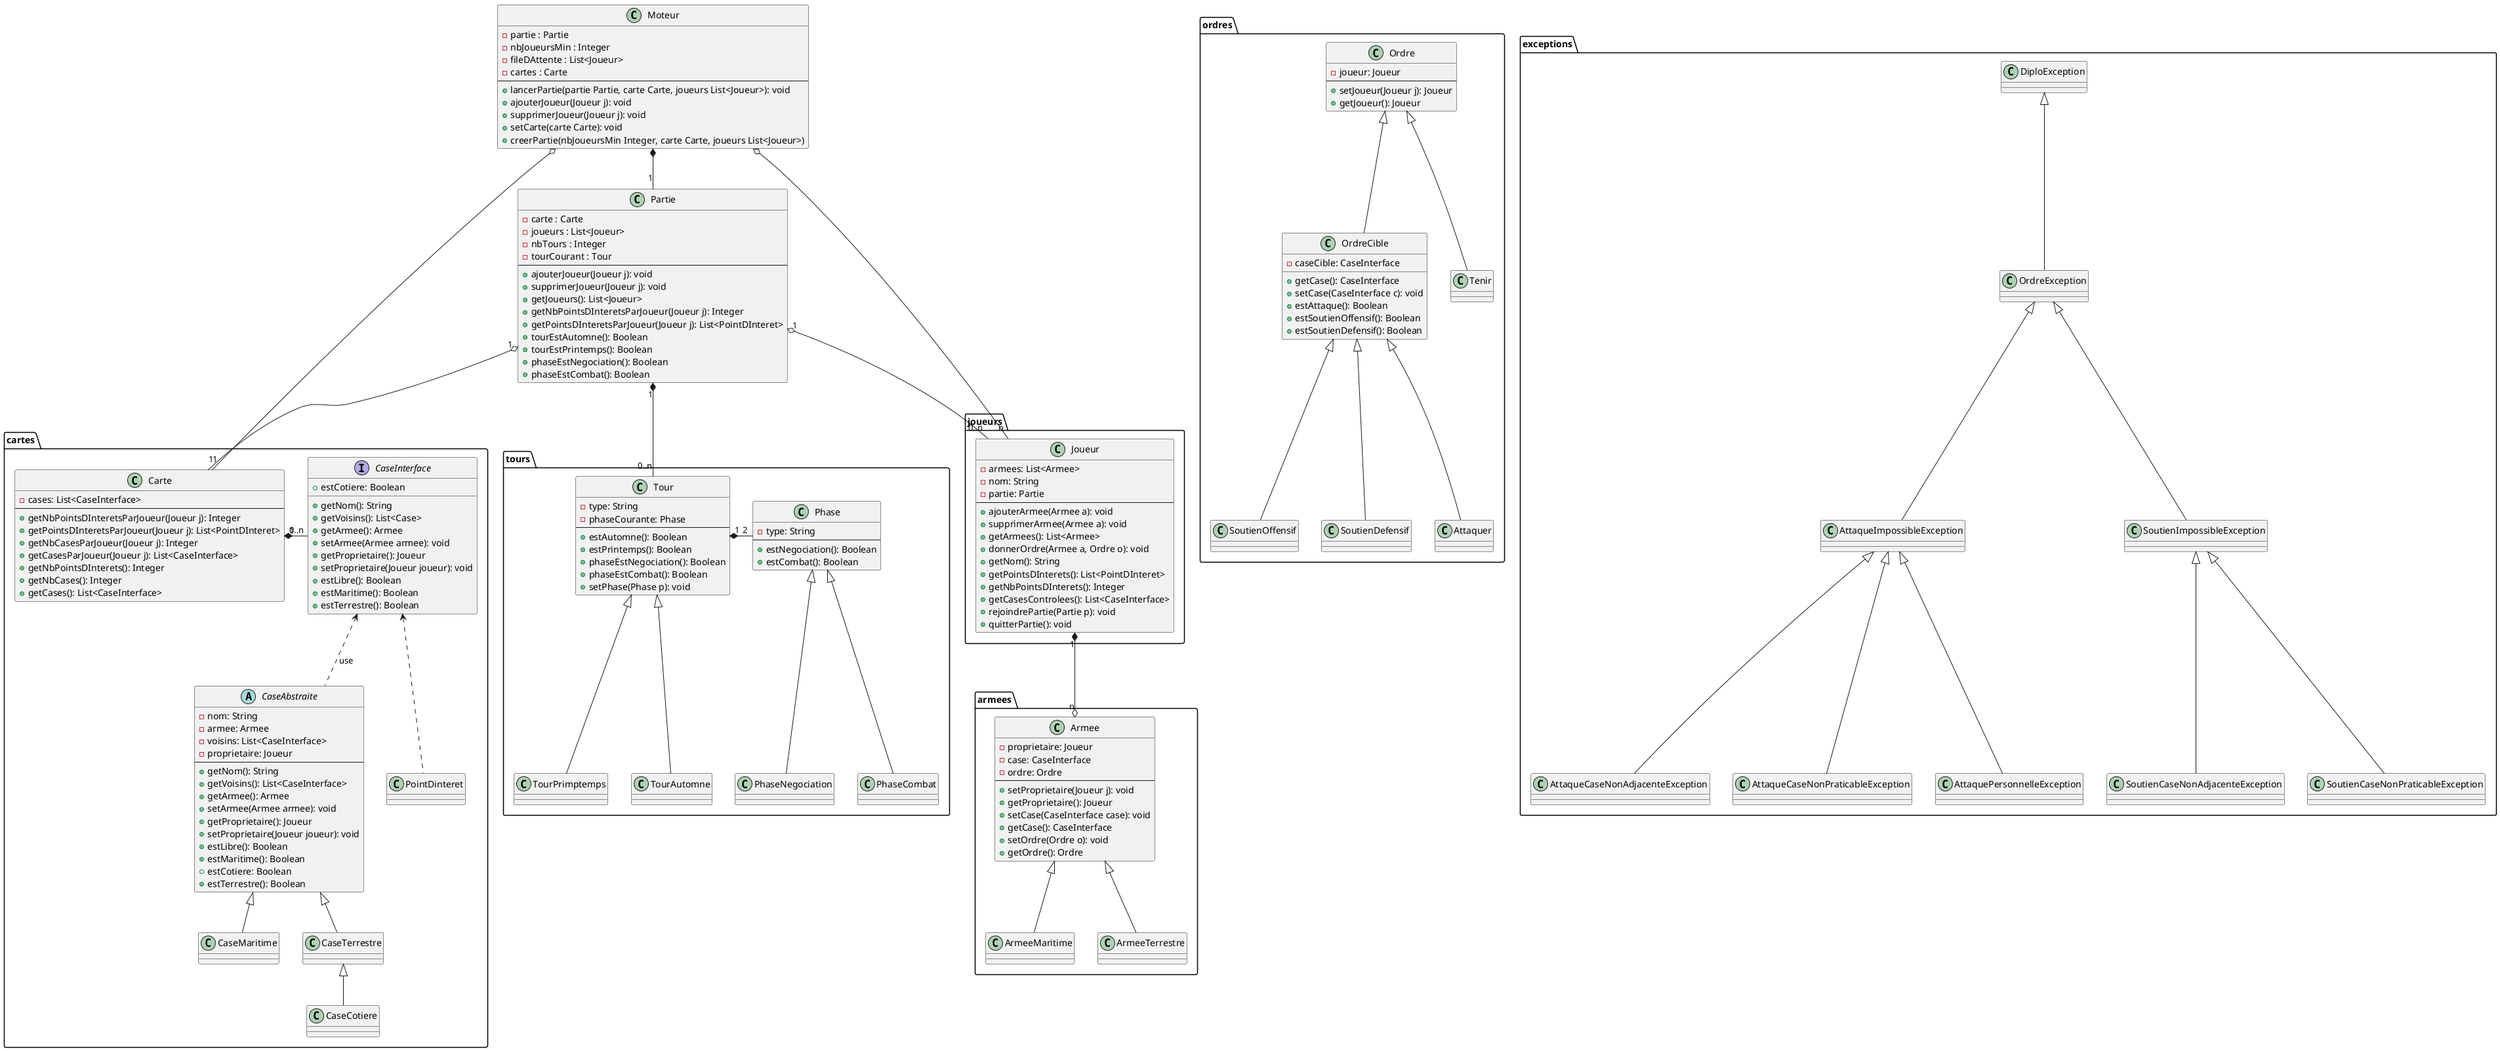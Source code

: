 @startuml

' Utilisez http://www.planttext.com/planttext pour compiler

skinparam shadowing false


class Moteur {
    - partie : Partie
    - nbJoueursMin : Integer
    - fileDAttente : List<Joueur>
    - cartes : Carte
    --
    + lancerPartie(partie Partie, carte Carte, joueurs List<Joueur>): void
    + ajouterJoueur(Joueur j): void
    + supprimerJoueur(Joueur j): void 
    + setCarte(carte Carte): void
    + creerPartie(nbJoueursMin Integer, carte Carte, joueurs List<Joueur>)
}

class Partie {
    - carte : Carte
    - joueurs : List<Joueur>
    - nbTours : Integer
    - tourCourant : Tour
    --
    + ajouterJoueur(Joueur j): void
    + supprimerJoueur(Joueur j): void
    + getJoueurs(): List<Joueur>
    + getNbPointsDInteretsParJoueur(Joueur j): Integer
    + getPointsDInteretsParJoueur(Joueur j): List<PointDInteret>
    + tourEstAutomne(): Boolean
    + tourEstPrintemps(): Boolean
    + phaseEstNegociation(): Boolean
    + phaseEstCombat(): Boolean
}

package "cartes" <<Folder>> {
  interface CaseInterface
  abstract CaseAbstraite
  Carte "1" *- "0..n" CaseInterface
  CaseInterface <.. CaseAbstraite : use
  CaseAbstraite <|-- CaseMaritime
  CaseAbstraite <|-- CaseTerrestre
  CaseTerrestre <|-- CaseCotiere
  CaseInterface <.. PointDinteret

class Carte {
    - cases: List<CaseInterface>
    --
    + getNbPointsDInteretsParJoueur(Joueur j): Integer
    + getPointsDInteretsParJoueur(Joueur j): List<PointDInteret>
    + getNbCasesParJoueur(Joueur j): Integer
    + getCasesParJoueur(Joueur j): List<CaseInterface>
    + getNbPointsDInterets(): Integer
    + getNbCases(): Integer
    + getCases(): List<CaseInterface>
}

interface CaseInterface {
    + getNom(): String
    + getVoisins(): List<Case>
    + getArmee(): Armee
    + setArmee(Armee armee): void
    + getProprietaire(): Joueur
    + setProprietaire(Joueur joueur): void
    + estLibre(): Boolean
    + estMaritime(): Boolean
    + estCotiere: Boolean
    + estTerrestre(): Boolean
}

abstract class CaseAbstraite {
    - nom: String
    - armee: Armee
    - voisins: List<CaseInterface>
    - proprietaire: Joueur
    --
    + getNom(): String
    + getVoisins(): List<CaseInterface>
    + getArmee(): Armee
    + setArmee(Armee armee): void
    + getProprietaire(): Joueur
    + setProprietaire(Joueur joueur): void
    + estLibre(): Boolean
    + estMaritime(): Boolean
    + estCotiere: Boolean
    + estTerrestre(): Boolean
}

}

package "joueurs" <<Folder>> {
    class Joueur {
        - armees: List<Armee>
        - nom: String
        - partie: Partie
        --
        + ajouterArmee(Armee a): void
        + supprimerArmee(Armee a): void
        + getArmees(): List<Armee>
        + donnerOrdre(Armee a, Ordre o): void
        + getNom(): String
        + getPointsDInterets(): List<PointDInteret>
        + getNbPointsDInterets(): Integer
        + getCasesControlees(): List<CaseInterface>
        + rejoindrePartie(Partie p): void
        + quitterPartie(): void
    }
}

package "armees" <<Folder>> {
  Armee <|-- ArmeeMaritime
  Armee <|-- ArmeeTerrestre

    class Armee {
        - proprietaire: Joueur
        - case: CaseInterface
        - ordre: Ordre
        --
        + setProprietaire(Joueur j): void
        + getProprietaire(): Joueur
        + setCase(CaseInterface case): void
        + getCase(): CaseInterface
        + setOrdre(Ordre o): void
        + getOrdre(): Ordre
    }
}

package "tours" <<Folder>> {
  abstract Tour
  abstract Phase

  Tour <|-- TourPrimptemps
  Tour <|-- TourAutomne
  Tour "1" *- "2" Phase

  Phase <|-- PhaseNegociation
  Phase <|-- PhaseCombat

    class Tour {
        - type: String
        - phaseCourante: Phase 
        --
        + estAutomne(): Boolean
        + estPrintemps(): Boolean
        + phaseEstNegociation(): Boolean
        + phaseEstCombat(): Boolean
        + setPhase(Phase p): void
    }

    class Phase {
        - type: String
        --
        + estNegociation(): Boolean
        + estCombat(): Boolean
    }
}

package "ordres" <<Folder>> {
  abstract OrdreCible
  abstract Ordre

  Ordre <|-- OrdreCible
  Ordre <|-- Tenir

  OrdreCible <|-- SoutienOffensif
  OrdreCible <|-- SoutienDefensif
  OrdreCible <|-- Attaquer

    class Ordre {
        - joueur: Joueur
        --
        + setJoueur(Joueur j): Joueur
        + getJoueur(): Joueur
    }

    class OrdreCible {
        - caseCible: CaseInterface
        + getCase(): CaseInterface
        + setCase(CaseInterface c): void
        + estAttaque(): Boolean
        + estSoutienOffensif(): Boolean
        + estSoutienDefensif(): Boolean
    }
}

package "exceptions" <<Folder>> {
  DiploException <|-- OrdreException
  OrdreException <|-- AttaqueImpossibleException
  OrdreException <|-- SoutienImpossibleException
  SoutienImpossibleException <|-- SoutienCaseNonAdjacenteException
  SoutienImpossibleException <|-- SoutienCaseNonPraticableException
  
  AttaqueImpossibleException <|-- AttaqueCaseNonAdjacenteException
  AttaqueImpossibleException <|-- AttaqueCaseNonPraticableException
  AttaqueImpossibleException <|-- AttaquePersonnelleException
}


Joueur "1" *--o "n" Armee
Partie "1" *-- "0..n" Tour
Partie "1" o-- "0..n" Joueur
Partie "1" o-- "1" Carte

Moteur *-- "1" Partie
Moteur o-- "1" Carte
Moteur o-- "n" Joueur



@enduml
